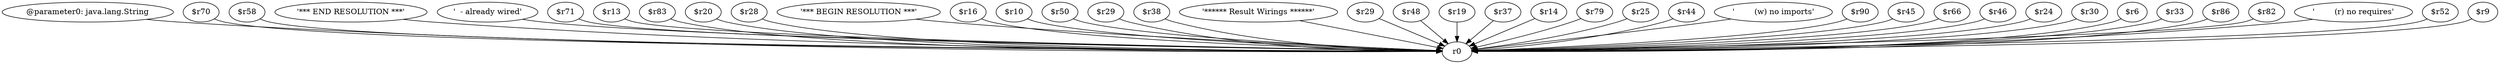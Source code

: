 digraph g {
0[label="@parameter0: java.lang.String"]
1[label="r0"]
0->1[label=""]
2[label="$r70"]
2->1[label=""]
3[label="$r58"]
3->1[label=""]
4[label="'*** END RESOLUTION ***'"]
4->1[label=""]
5[label="'  - already wired'"]
5->1[label=""]
6[label="$r71"]
6->1[label=""]
7[label="$r13"]
7->1[label=""]
8[label="$r83"]
8->1[label=""]
9[label="$r20"]
9->1[label=""]
10[label="$r28"]
10->1[label=""]
11[label="'*** BEGIN RESOLUTION ***'"]
11->1[label=""]
12[label="$r16"]
12->1[label=""]
13[label="$r10"]
13->1[label=""]
14[label="$r50"]
14->1[label=""]
15[label="$r29"]
15->1[label=""]
16[label="$r38"]
16->1[label=""]
17[label="'****** Result Wirings ******'"]
17->1[label=""]
18[label="$r29"]
18->1[label=""]
19[label="$r48"]
19->1[label=""]
20[label="$r19"]
20->1[label=""]
21[label="$r37"]
21->1[label=""]
22[label="$r14"]
22->1[label=""]
23[label="$r79"]
23->1[label=""]
24[label="$r25"]
24->1[label=""]
25[label="$r44"]
25->1[label=""]
26[label="'        (w) no imports'"]
26->1[label=""]
27[label="$r90"]
27->1[label=""]
28[label="$r45"]
28->1[label=""]
29[label="$r66"]
29->1[label=""]
30[label="$r46"]
30->1[label=""]
31[label="$r24"]
31->1[label=""]
32[label="$r30"]
32->1[label=""]
33[label="$r6"]
33->1[label=""]
34[label="$r33"]
34->1[label=""]
35[label="$r86"]
35->1[label=""]
36[label="$r82"]
36->1[label=""]
37[label="'        (r) no requires'"]
37->1[label=""]
38[label="$r52"]
38->1[label=""]
39[label="$r9"]
39->1[label=""]
}